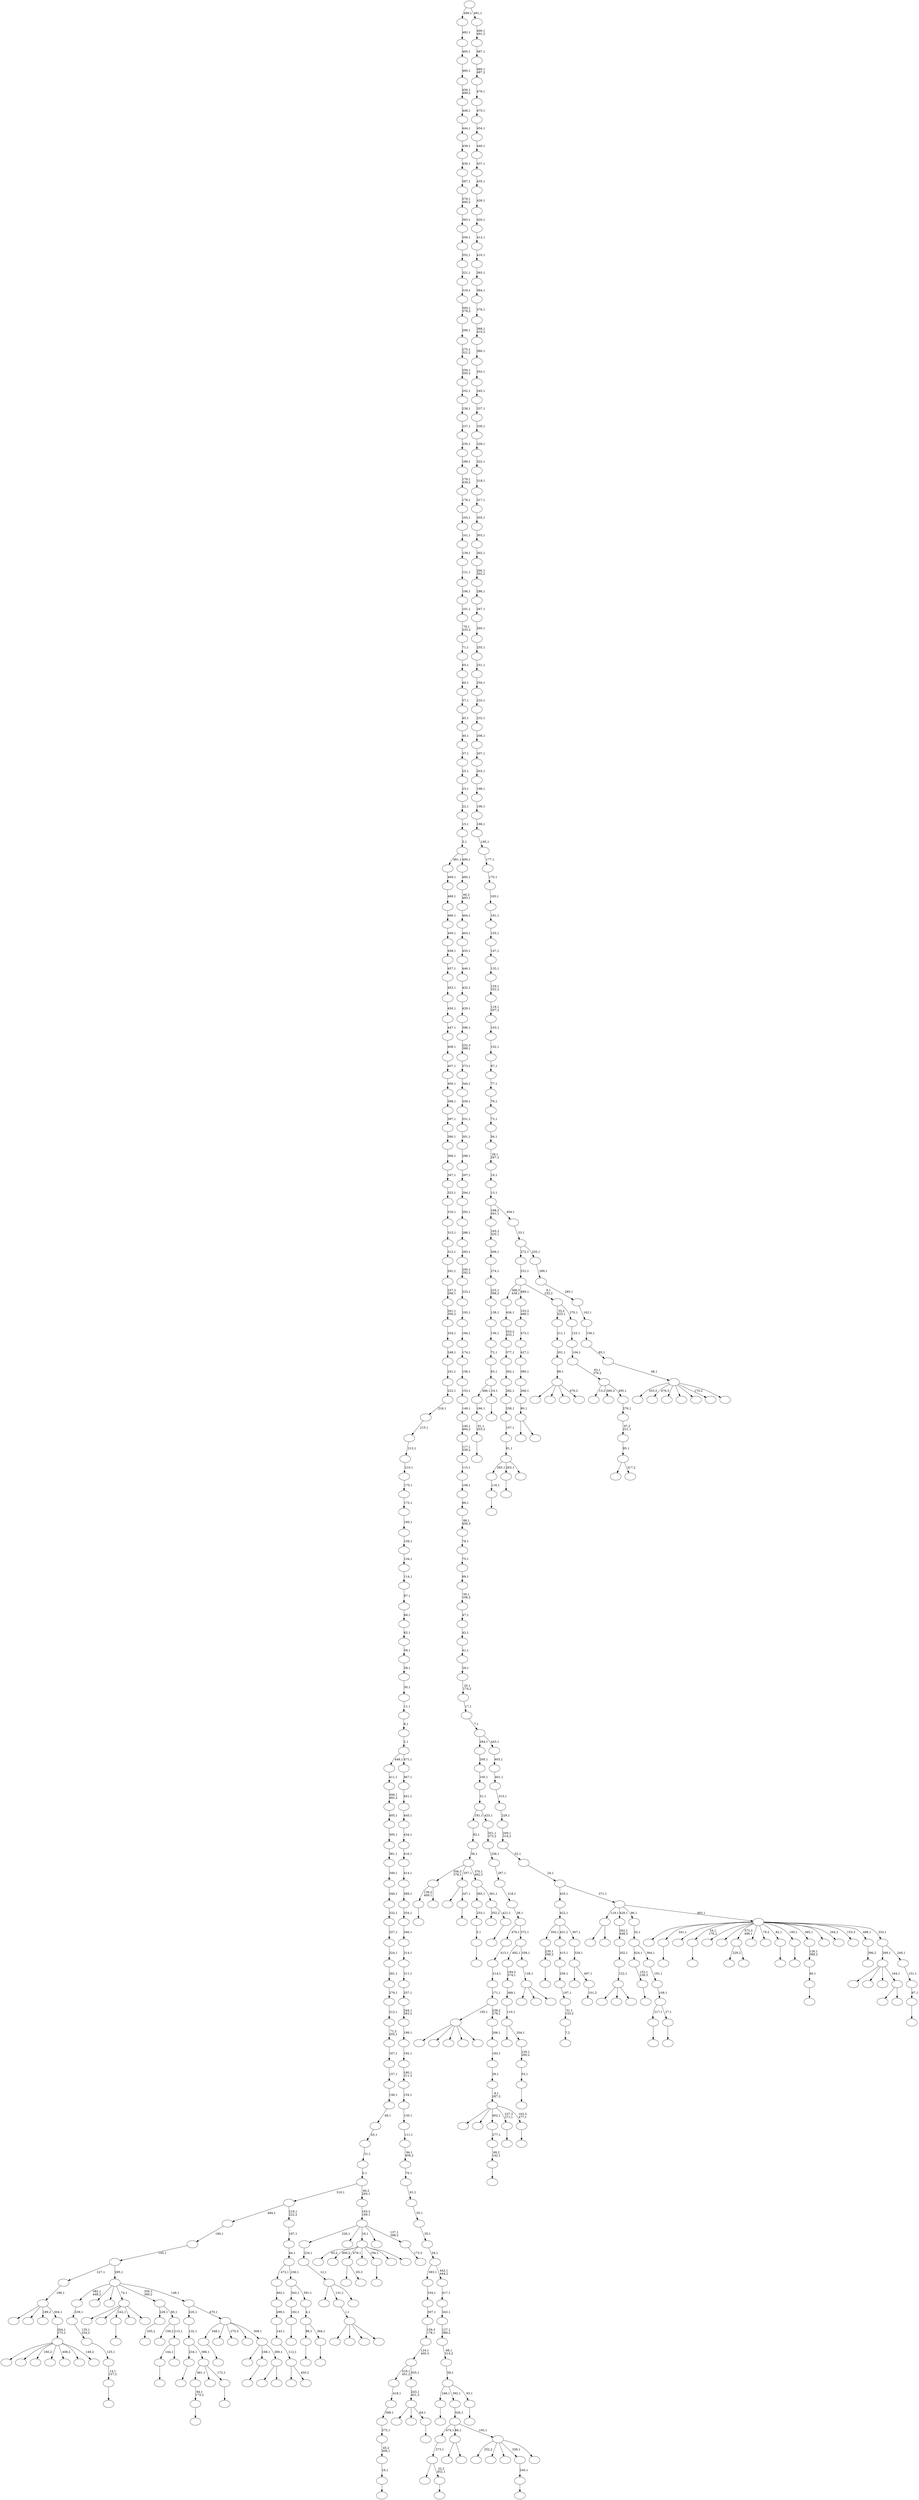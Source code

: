 digraph T {
	650 [label=""]
	649 [label=""]
	648 [label=""]
	647 [label=""]
	646 [label=""]
	645 [label=""]
	644 [label=""]
	643 [label=""]
	642 [label=""]
	641 [label=""]
	640 [label=""]
	639 [label=""]
	638 [label=""]
	637 [label=""]
	636 [label=""]
	635 [label=""]
	634 [label=""]
	633 [label=""]
	632 [label=""]
	631 [label=""]
	630 [label=""]
	629 [label=""]
	628 [label=""]
	627 [label=""]
	626 [label=""]
	625 [label=""]
	624 [label=""]
	623 [label=""]
	622 [label=""]
	621 [label=""]
	620 [label=""]
	619 [label=""]
	618 [label=""]
	617 [label=""]
	616 [label=""]
	615 [label=""]
	614 [label=""]
	613 [label=""]
	612 [label=""]
	611 [label=""]
	610 [label=""]
	609 [label=""]
	608 [label=""]
	607 [label=""]
	606 [label=""]
	605 [label=""]
	604 [label=""]
	603 [label=""]
	602 [label=""]
	601 [label=""]
	600 [label=""]
	599 [label=""]
	598 [label=""]
	597 [label=""]
	596 [label=""]
	595 [label=""]
	594 [label=""]
	593 [label=""]
	592 [label=""]
	591 [label=""]
	590 [label=""]
	589 [label=""]
	588 [label=""]
	587 [label=""]
	586 [label=""]
	585 [label=""]
	584 [label=""]
	583 [label=""]
	582 [label=""]
	581 [label=""]
	580 [label=""]
	579 [label=""]
	578 [label=""]
	577 [label=""]
	576 [label=""]
	575 [label=""]
	574 [label=""]
	573 [label=""]
	572 [label=""]
	571 [label=""]
	570 [label=""]
	569 [label=""]
	568 [label=""]
	567 [label=""]
	566 [label=""]
	565 [label=""]
	564 [label=""]
	563 [label=""]
	562 [label=""]
	561 [label=""]
	560 [label=""]
	559 [label=""]
	558 [label=""]
	557 [label=""]
	556 [label=""]
	555 [label=""]
	554 [label=""]
	553 [label=""]
	552 [label=""]
	551 [label=""]
	550 [label=""]
	549 [label=""]
	548 [label=""]
	547 [label=""]
	546 [label=""]
	545 [label=""]
	544 [label=""]
	543 [label=""]
	542 [label=""]
	541 [label=""]
	540 [label=""]
	539 [label=""]
	538 [label=""]
	537 [label=""]
	536 [label=""]
	535 [label=""]
	534 [label=""]
	533 [label=""]
	532 [label=""]
	531 [label=""]
	530 [label=""]
	529 [label=""]
	528 [label=""]
	527 [label=""]
	526 [label=""]
	525 [label=""]
	524 [label=""]
	523 [label=""]
	522 [label=""]
	521 [label=""]
	520 [label=""]
	519 [label=""]
	518 [label=""]
	517 [label=""]
	516 [label=""]
	515 [label=""]
	514 [label=""]
	513 [label=""]
	512 [label=""]
	511 [label=""]
	510 [label=""]
	509 [label=""]
	508 [label=""]
	507 [label=""]
	506 [label=""]
	505 [label=""]
	504 [label=""]
	503 [label=""]
	502 [label=""]
	501 [label=""]
	500 [label=""]
	499 [label=""]
	498 [label=""]
	497 [label=""]
	496 [label=""]
	495 [label=""]
	494 [label=""]
	493 [label=""]
	492 [label=""]
	491 [label=""]
	490 [label=""]
	489 [label=""]
	488 [label=""]
	487 [label=""]
	486 [label=""]
	485 [label=""]
	484 [label=""]
	483 [label=""]
	482 [label=""]
	481 [label=""]
	480 [label=""]
	479 [label=""]
	478 [label=""]
	477 [label=""]
	476 [label=""]
	475 [label=""]
	474 [label=""]
	473 [label=""]
	472 [label=""]
	471 [label=""]
	470 [label=""]
	469 [label=""]
	468 [label=""]
	467 [label=""]
	466 [label=""]
	465 [label=""]
	464 [label=""]
	463 [label=""]
	462 [label=""]
	461 [label=""]
	460 [label=""]
	459 [label=""]
	458 [label=""]
	457 [label=""]
	456 [label=""]
	455 [label=""]
	454 [label=""]
	453 [label=""]
	452 [label=""]
	451 [label=""]
	450 [label=""]
	449 [label=""]
	448 [label=""]
	447 [label=""]
	446 [label=""]
	445 [label=""]
	444 [label=""]
	443 [label=""]
	442 [label=""]
	441 [label=""]
	440 [label=""]
	439 [label=""]
	438 [label=""]
	437 [label=""]
	436 [label=""]
	435 [label=""]
	434 [label=""]
	433 [label=""]
	432 [label=""]
	431 [label=""]
	430 [label=""]
	429 [label=""]
	428 [label=""]
	427 [label=""]
	426 [label=""]
	425 [label=""]
	424 [label=""]
	423 [label=""]
	422 [label=""]
	421 [label=""]
	420 [label=""]
	419 [label=""]
	418 [label=""]
	417 [label=""]
	416 [label=""]
	415 [label=""]
	414 [label=""]
	413 [label=""]
	412 [label=""]
	411 [label=""]
	410 [label=""]
	409 [label=""]
	408 [label=""]
	407 [label=""]
	406 [label=""]
	405 [label=""]
	404 [label=""]
	403 [label=""]
	402 [label=""]
	401 [label=""]
	400 [label=""]
	399 [label=""]
	398 [label=""]
	397 [label=""]
	396 [label=""]
	395 [label=""]
	394 [label=""]
	393 [label=""]
	392 [label=""]
	391 [label=""]
	390 [label=""]
	389 [label=""]
	388 [label=""]
	387 [label=""]
	386 [label=""]
	385 [label=""]
	384 [label=""]
	383 [label=""]
	382 [label=""]
	381 [label=""]
	380 [label=""]
	379 [label=""]
	378 [label=""]
	377 [label=""]
	376 [label=""]
	375 [label=""]
	374 [label=""]
	373 [label=""]
	372 [label=""]
	371 [label=""]
	370 [label=""]
	369 [label=""]
	368 [label=""]
	367 [label=""]
	366 [label=""]
	365 [label=""]
	364 [label=""]
	363 [label=""]
	362 [label=""]
	361 [label=""]
	360 [label=""]
	359 [label=""]
	358 [label=""]
	357 [label=""]
	356 [label=""]
	355 [label=""]
	354 [label=""]
	353 [label=""]
	352 [label=""]
	351 [label=""]
	350 [label=""]
	349 [label=""]
	348 [label=""]
	347 [label=""]
	346 [label=""]
	345 [label=""]
	344 [label=""]
	343 [label=""]
	342 [label=""]
	341 [label=""]
	340 [label=""]
	339 [label=""]
	338 [label=""]
	337 [label=""]
	336 [label=""]
	335 [label=""]
	334 [label=""]
	333 [label=""]
	332 [label=""]
	331 [label=""]
	330 [label=""]
	329 [label=""]
	328 [label=""]
	327 [label=""]
	326 [label=""]
	325 [label=""]
	324 [label=""]
	323 [label=""]
	322 [label=""]
	321 [label=""]
	320 [label=""]
	319 [label=""]
	318 [label=""]
	317 [label=""]
	316 [label=""]
	315 [label=""]
	314 [label=""]
	313 [label=""]
	312 [label=""]
	311 [label=""]
	310 [label=""]
	309 [label=""]
	308 [label=""]
	307 [label=""]
	306 [label=""]
	305 [label=""]
	304 [label=""]
	303 [label=""]
	302 [label=""]
	301 [label=""]
	300 [label=""]
	299 [label=""]
	298 [label=""]
	297 [label=""]
	296 [label=""]
	295 [label=""]
	294 [label=""]
	293 [label=""]
	292 [label=""]
	291 [label=""]
	290 [label=""]
	289 [label=""]
	288 [label=""]
	287 [label=""]
	286 [label=""]
	285 [label=""]
	284 [label=""]
	283 [label=""]
	282 [label=""]
	281 [label=""]
	280 [label=""]
	279 [label=""]
	278 [label=""]
	277 [label=""]
	276 [label=""]
	275 [label=""]
	274 [label=""]
	273 [label=""]
	272 [label=""]
	271 [label=""]
	270 [label=""]
	269 [label=""]
	268 [label=""]
	267 [label=""]
	266 [label=""]
	265 [label=""]
	264 [label=""]
	263 [label=""]
	262 [label=""]
	261 [label=""]
	260 [label=""]
	259 [label=""]
	258 [label=""]
	257 [label=""]
	256 [label=""]
	255 [label=""]
	254 [label=""]
	253 [label=""]
	252 [label=""]
	251 [label=""]
	250 [label=""]
	249 [label=""]
	248 [label=""]
	247 [label=""]
	246 [label=""]
	245 [label=""]
	244 [label=""]
	243 [label=""]
	242 [label=""]
	241 [label=""]
	240 [label=""]
	239 [label=""]
	238 [label=""]
	237 [label=""]
	236 [label=""]
	235 [label=""]
	234 [label=""]
	233 [label=""]
	232 [label=""]
	231 [label=""]
	230 [label=""]
	229 [label=""]
	228 [label=""]
	227 [label=""]
	226 [label=""]
	225 [label=""]
	224 [label=""]
	223 [label=""]
	222 [label=""]
	221 [label=""]
	220 [label=""]
	219 [label=""]
	218 [label=""]
	217 [label=""]
	216 [label=""]
	215 [label=""]
	214 [label=""]
	213 [label=""]
	212 [label=""]
	211 [label=""]
	210 [label=""]
	209 [label=""]
	208 [label=""]
	207 [label=""]
	206 [label=""]
	205 [label=""]
	204 [label=""]
	203 [label=""]
	202 [label=""]
	201 [label=""]
	200 [label=""]
	199 [label=""]
	198 [label=""]
	197 [label=""]
	196 [label=""]
	195 [label=""]
	194 [label=""]
	193 [label=""]
	192 [label=""]
	191 [label=""]
	190 [label=""]
	189 [label=""]
	188 [label=""]
	187 [label=""]
	186 [label=""]
	185 [label=""]
	184 [label=""]
	183 [label=""]
	182 [label=""]
	181 [label=""]
	180 [label=""]
	179 [label=""]
	178 [label=""]
	177 [label=""]
	176 [label=""]
	175 [label=""]
	174 [label=""]
	173 [label=""]
	172 [label=""]
	171 [label=""]
	170 [label=""]
	169 [label=""]
	168 [label=""]
	167 [label=""]
	166 [label=""]
	165 [label=""]
	164 [label=""]
	163 [label=""]
	162 [label=""]
	161 [label=""]
	160 [label=""]
	159 [label=""]
	158 [label=""]
	157 [label=""]
	156 [label=""]
	155 [label=""]
	154 [label=""]
	153 [label=""]
	152 [label=""]
	151 [label=""]
	150 [label=""]
	149 [label=""]
	148 [label=""]
	147 [label=""]
	146 [label=""]
	145 [label=""]
	144 [label=""]
	143 [label=""]
	142 [label=""]
	141 [label=""]
	140 [label=""]
	139 [label=""]
	138 [label=""]
	137 [label=""]
	136 [label=""]
	135 [label=""]
	134 [label=""]
	133 [label=""]
	132 [label=""]
	131 [label=""]
	130 [label=""]
	129 [label=""]
	128 [label=""]
	127 [label=""]
	126 [label=""]
	125 [label=""]
	124 [label=""]
	123 [label=""]
	122 [label=""]
	121 [label=""]
	120 [label=""]
	119 [label=""]
	118 [label=""]
	117 [label=""]
	116 [label=""]
	115 [label=""]
	114 [label=""]
	113 [label=""]
	112 [label=""]
	111 [label=""]
	110 [label=""]
	109 [label=""]
	108 [label=""]
	107 [label=""]
	106 [label=""]
	105 [label=""]
	104 [label=""]
	103 [label=""]
	102 [label=""]
	101 [label=""]
	100 [label=""]
	99 [label=""]
	98 [label=""]
	97 [label=""]
	96 [label=""]
	95 [label=""]
	94 [label=""]
	93 [label=""]
	92 [label=""]
	91 [label=""]
	90 [label=""]
	89 [label=""]
	88 [label=""]
	87 [label=""]
	86 [label=""]
	85 [label=""]
	84 [label=""]
	83 [label=""]
	82 [label=""]
	81 [label=""]
	80 [label=""]
	79 [label=""]
	78 [label=""]
	77 [label=""]
	76 [label=""]
	75 [label=""]
	74 [label=""]
	73 [label=""]
	72 [label=""]
	71 [label=""]
	70 [label=""]
	69 [label=""]
	68 [label=""]
	67 [label=""]
	66 [label=""]
	65 [label=""]
	64 [label=""]
	63 [label=""]
	62 [label=""]
	61 [label=""]
	60 [label=""]
	59 [label=""]
	58 [label=""]
	57 [label=""]
	56 [label=""]
	55 [label=""]
	54 [label=""]
	53 [label=""]
	52 [label=""]
	51 [label=""]
	50 [label=""]
	49 [label=""]
	48 [label=""]
	47 [label=""]
	46 [label=""]
	45 [label=""]
	44 [label=""]
	43 [label=""]
	42 [label=""]
	41 [label=""]
	40 [label=""]
	39 [label=""]
	38 [label=""]
	37 [label=""]
	36 [label=""]
	35 [label=""]
	34 [label=""]
	33 [label=""]
	32 [label=""]
	31 [label=""]
	30 [label=""]
	29 [label=""]
	28 [label=""]
	27 [label=""]
	26 [label=""]
	25 [label=""]
	24 [label=""]
	23 [label=""]
	22 [label=""]
	21 [label=""]
	20 [label=""]
	19 [label=""]
	18 [label=""]
	17 [label=""]
	16 [label=""]
	15 [label=""]
	14 [label=""]
	13 [label=""]
	12 [label=""]
	11 [label=""]
	10 [label=""]
	9 [label=""]
	8 [label=""]
	7 [label=""]
	6 [label=""]
	5 [label=""]
	4 [label=""]
	3 [label=""]
	2 [label=""]
	1 [label=""]
	0 [label=""]
	648 -> 649 [label=""]
	645 -> 646 [label=""]
	638 -> 639 [label=""]
	633 -> 634 [label=""]
	632 -> 633 [label="116,1"]
	621 -> 622 [label=""]
	620 -> 621 [label="84,1\n173,2"]
	618 -> 619 [label=""]
	617 -> 618 [label="14,1\n157,2"]
	616 -> 617 [label="125,1"]
	615 -> 616 [label="135,1\n254,2"]
	614 -> 615 [label="239,1"]
	612 -> 613 [label=""]
	606 -> 607 [label=""]
	605 -> 606 [label="5,1"]
	604 -> 605 [label="253,1"]
	600 -> 645 [label="139,2\n409,1"]
	600 -> 601 [label=""]
	598 -> 631 [label="229,2"]
	598 -> 599 [label=""]
	593 -> 594 [label=""]
	580 -> 581 [label=""]
	577 -> 578 [label=""]
	576 -> 577 [label="69,2\n142,1"]
	575 -> 576 [label="277,1"]
	571 -> 572 [label=""]
	570 -> 571 [label="16,1"]
	569 -> 570 [label="45,2\n309,1"]
	568 -> 569 [label="375,1"]
	567 -> 568 [label="399,1"]
	566 -> 567 [label="418,1"]
	560 -> 602 [label=""]
	560 -> 596 [label=""]
	560 -> 574 [label=""]
	560 -> 561 [label=""]
	559 -> 560 [label="1,1"]
	556 -> 557 [label=""]
	555 -> 556 [label="152,1\n238,3"]
	553 -> 610 [label=""]
	553 -> 554 [label=""]
	549 -> 550 [label=""]
	545 -> 546 [label=""]
	544 -> 545 [label="230,1\n298,2"]
	542 -> 543 [label="7,2"]
	541 -> 542 [label="51,1\n153,2"]
	540 -> 541 [label="197,1"]
	539 -> 540 [label="256,1"]
	538 -> 539 [label="415,1"]
	536 -> 537 [label=""]
	535 -> 597 [label=""]
	535 -> 536 [label="22,2\n452,1"]
	534 -> 535 [label="273,1"]
	531 -> 532 [label=""]
	530 -> 531 [label="81,1\n203,2"]
	529 -> 530 [label="166,1"]
	527 -> 528 [label=""]
	524 -> 525 [label=""]
	519 -> 632 [label="265,1"]
	519 -> 549 [label="263,1"]
	519 -> 520 [label=""]
	518 -> 519 [label="91,1"]
	517 -> 518 [label="107,1"]
	516 -> 517 [label="258,1"]
	515 -> 516 [label="282,1"]
	514 -> 515 [label="362,1"]
	513 -> 514 [label="377,1"]
	512 -> 513 [label="353,2\n433,1"]
	511 -> 512 [label="436,1"]
	508 -> 644 [label=""]
	508 -> 509 [label="65,3"]
	506 -> 590 [label=""]
	506 -> 507 [label=""]
	505 -> 506 [label="80,1"]
	504 -> 505 [label="266,1"]
	503 -> 504 [label="380,1"]
	502 -> 503 [label="427,1"]
	501 -> 502 [label="473,1"]
	500 -> 501 [label="103,2\n488,1"]
	495 -> 496 [label="101,2"]
	494 -> 548 [label=""]
	494 -> 495 [label="497,1"]
	493 -> 494 [label="328,1"]
	492 -> 544 [label="350,1"]
	492 -> 538 [label="431,1"]
	492 -> 493 [label="367,1"]
	491 -> 492 [label="422,1"]
	489 -> 490 [label=""]
	487 -> 637 [label=""]
	487 -> 559 [label="131,1"]
	487 -> 488 [label=""]
	486 -> 487 [label="12,1"]
	485 -> 486 [label="224,1"]
	482 -> 483 [label=""]
	481 -> 521 [label=""]
	481 -> 482 [label="247,1"]
	478 -> 479 [label=""]
	475 -> 476 [label=""]
	472 -> 473 [label=""]
	471 -> 472 [label="182,1"]
	469 -> 636 [label=""]
	469 -> 523 [label=""]
	469 -> 474 [label=""]
	469 -> 470 [label="476,2"]
	468 -> 469 [label="88,1"]
	467 -> 468 [label="201,1"]
	466 -> 467 [label="211,1"]
	463 -> 464 [label=""]
	461 -> 462 [label=""]
	459 -> 460 [label=""]
	458 -> 459 [label="46,1"]
	457 -> 458 [label="126,1\n388,2"]
	454 -> 522 [label=""]
	454 -> 455 [label="317,2"]
	453 -> 454 [label="95,1"]
	452 -> 453 [label="97,2\n221,1"]
	451 -> 452 [label="276,1"]
	450 -> 588 [label="13,2"]
	450 -> 552 [label="360,2"]
	450 -> 451 [label="495,1"]
	449 -> 450 [label="83,1\n376,2"]
	448 -> 449 [label="104,1"]
	447 -> 448 [label="123,1"]
	446 -> 466 [label="33,2\n325,1"]
	446 -> 447 [label="270,1"]
	445 -> 511 [label="368,3\n438,1"]
	445 -> 500 [label="489,1"]
	445 -> 446 [label="6,1\n232,2"]
	444 -> 445 [label="231,1"]
	442 -> 443 [label="205,2"]
	440 -> 441 [label=""]
	439 -> 609 [label=""]
	439 -> 583 [label=""]
	439 -> 440 [label="64,1"]
	438 -> 439 [label="243,1\n451,3"]
	437 -> 566 [label="419,1\n451,2"]
	437 -> 438 [label="355,1"]
	436 -> 437 [label="124,1\n400,3"]
	435 -> 436 [label="159,3\n178,1"]
	434 -> 435 [label="307,1"]
	433 -> 434 [label="334,1"]
	429 -> 629 [label=""]
	429 -> 499 [label=""]
	429 -> 430 [label=""]
	428 -> 429 [label="122,1"]
	427 -> 428 [label="202,1"]
	426 -> 427 [label="262,1\n448,3"]
	424 -> 425 [label=""]
	421 -> 584 [label=""]
	421 -> 422 [label=""]
	418 -> 547 [label=""]
	418 -> 419 [label="450,2"]
	417 -> 418 [label="112,1"]
	416 -> 417 [label="143,1"]
	415 -> 416 [label="299,1"]
	414 -> 415 [label="462,1"]
	412 -> 413 [label=""]
	411 -> 612 [label="217,1"]
	411 -> 412 [label="27,1"]
	410 -> 411 [label="109,1"]
	409 -> 410 [label="191,1"]
	408 -> 555 [label="424,1"]
	408 -> 409 [label="364,1"]
	407 -> 408 [label="32,1"]
	405 -> 406 [label=""]
	404 -> 405 [label="240,1"]
	399 -> 400 [label=""]
	398 -> 628 [label="352,2"]
	398 -> 399 [label="421,1"]
	397 -> 604 [label="365,1"]
	397 -> 398 [label="361,1"]
	396 -> 600 [label="356,3\n378,1"]
	396 -> 481 [label="357,1"]
	396 -> 397 [label="370,1\n482,3"]
	395 -> 396 [label="36,1"]
	394 -> 395 [label="92,1"]
	386 -> 387 [label=""]
	385 -> 620 [label="461,1"]
	385 -> 431 [label=""]
	385 -> 386 [label="172,1"]
	384 -> 478 [label="234,1"]
	384 -> 385 [label="386,1"]
	383 -> 384 [label="132,1"]
	381 -> 647 [label=""]
	381 -> 642 [label=""]
	381 -> 551 [label=""]
	381 -> 497 [label=""]
	381 -> 382 [label=""]
	378 -> 379 [label=""]
	376 -> 377 [label=""]
	375 -> 376 [label="53,1"]
	374 -> 375 [label="120,1\n200,2"]
	373 -> 562 [label=""]
	373 -> 374 [label="204,1"]
	372 -> 373 [label="110,1"]
	371 -> 372 [label="369,1"]
	370 -> 371 [label="184,2\n374,1"]
	368 -> 626 [label=""]
	368 -> 624 [label=""]
	368 -> 563 [label="160,2"]
	368 -> 558 [label=""]
	368 -> 477 [label="408,2"]
	368 -> 389 [label=""]
	368 -> 369 [label="148,2"]
	367 -> 368 [label="264,1\n275,2"]
	366 -> 641 [label=""]
	366 -> 623 [label=""]
	366 -> 432 [label="189,2"]
	366 -> 367 [label="304,1"]
	365 -> 366 [label="186,1"]
	362 -> 363 [label="396,2"]
	360 -> 627 [label=""]
	360 -> 582 [label=""]
	360 -> 580 [label="242,1"]
	360 -> 465 [label=""]
	360 -> 361 [label=""]
	358 -> 378 [label="144,1"]
	358 -> 359 [label=""]
	357 -> 573 [label="159,2"]
	357 -> 358 [label="113,1"]
	356 -> 442 [label="228,1"]
	356 -> 357 [label="90,1"]
	354 -> 608 [label="65,2"]
	354 -> 586 [label="400,2"]
	354 -> 508 [label="478,1"]
	354 -> 484 [label=""]
	354 -> 463 [label="194,1"]
	354 -> 391 [label=""]
	354 -> 355 [label=""]
	352 -> 353 [label=""]
	351 -> 611 [label=""]
	351 -> 595 [label=""]
	351 -> 575 [label="402,1"]
	351 -> 424 [label="237,3\n271,1"]
	351 -> 352 [label="163,3\n477,1"]
	350 -> 351 [label="8,1\n287,2"]
	349 -> 350 [label="29,1"]
	348 -> 349 [label="183,1"]
	347 -> 348 [label="206,1"]
	346 -> 381 [label="150,1"]
	346 -> 347 [label="238,2\n278,1"]
	345 -> 346 [label="171,1"]
	344 -> 345 [label="214,1"]
	343 -> 344 [label="413,1"]
	341 -> 589 [label=""]
	341 -> 342 [label=""]
	340 -> 533 [label=""]
	340 -> 524 [label="168,1"]
	340 -> 341 [label="280,1"]
	339 -> 593 [label="348,1"]
	339 -> 591 [label=""]
	339 -> 510 [label="275,3"]
	339 -> 401 [label=""]
	339 -> 340 [label="308,1"]
	338 -> 383 [label="220,1"]
	338 -> 339 [label="470,1"]
	337 -> 614 [label="382,1\n448,2"]
	337 -> 564 [label=""]
	337 -> 498 [label=""]
	337 -> 360 [label="74,1"]
	337 -> 356 [label="359,1\n366,2"]
	337 -> 338 [label="146,1"]
	336 -> 365 [label="227,1"]
	336 -> 337 [label="295,1"]
	335 -> 336 [label="145,1"]
	334 -> 335 [label="190,1"]
	332 -> 585 [label=""]
	332 -> 390 [label=""]
	332 -> 333 [label=""]
	331 -> 332 [label="128,1"]
	330 -> 370 [label="492,1"]
	330 -> 331 [label="358,1"]
	329 -> 343 [label="479,1"]
	329 -> 330 [label="372,1"]
	328 -> 329 [label="38,1"]
	327 -> 328 [label="218,1"]
	326 -> 327 [label="287,1"]
	325 -> 326 [label="336,1"]
	324 -> 325 [label="351,1\n373,2"]
	323 -> 394 [label="181,1"]
	323 -> 324 [label="423,1"]
	322 -> 323 [label="31,1"]
	321 -> 322 [label="100,1"]
	320 -> 321 [label="200,1"]
	317 -> 640 [label="252,2"]
	317 -> 579 [label=""]
	317 -> 420 [label=""]
	317 -> 404 [label="338,1"]
	317 -> 318 [label=""]
	316 -> 534 [label="474,1"]
	316 -> 421 [label="86,1"]
	316 -> 317 [label="105,1"]
	315 -> 316 [label="326,1"]
	313 -> 314 [label=""]
	312 -> 527 [label="98,1"]
	312 -> 313 [label="394,1"]
	311 -> 312 [label="4,1"]
	310 -> 471 [label="342,1"]
	310 -> 311 [label="391,1"]
	309 -> 414 [label="472,1"]
	309 -> 310 [label="236,1"]
	308 -> 309 [label="44,1"]
	307 -> 308 [label="187,1"]
	306 -> 334 [label="484,1"]
	306 -> 307 [label="219,1\n222,2"]
	304 -> 305 [label="173,3"]
	303 -> 485 [label="226,1"]
	303 -> 380 [label=""]
	303 -> 354 [label="18,1"]
	303 -> 319 [label=""]
	303 -> 304 [label="137,1\n398,2"]
	302 -> 303 [label="163,2\n169,1"]
	301 -> 306 [label="310,1"]
	301 -> 302 [label="60,2\n293,1"]
	300 -> 301 [label="0,1"]
	299 -> 300 [label="21,1"]
	298 -> 299 [label="43,1"]
	297 -> 298 [label="49,1"]
	296 -> 297 [label="148,1"]
	295 -> 296 [label="157,1"]
	294 -> 295 [label="167,1"]
	293 -> 294 [label="71,2\n205,1"]
	292 -> 293 [label="212,1"]
	291 -> 292 [label="279,1"]
	290 -> 291 [label="281,1"]
	289 -> 290 [label="324,1"]
	288 -> 289 [label="327,1"]
	287 -> 288 [label="332,1"]
	286 -> 287 [label="340,1"]
	285 -> 286 [label="349,1"]
	284 -> 285 [label="381,1"]
	283 -> 284 [label="395,1"]
	282 -> 283 [label="405,1"]
	281 -> 282 [label="406,1\n482,2"]
	280 -> 281 [label="411,1"]
	278 -> 279 [label=""]
	277 -> 489 [label="246,1"]
	277 -> 315 [label="392,1"]
	277 -> 278 [label="93,1"]
	276 -> 277 [label="58,1"]
	275 -> 276 [label="68,1\n314,2"]
	274 -> 275 [label="127,1\n389,2"]
	273 -> 274 [label="343,1"]
	272 -> 273 [label="417,1"]
	271 -> 433 [label="383,1"]
	271 -> 272 [label="442,1\n444,2"]
	270 -> 271 [label="34,1"]
	269 -> 270 [label="35,1"]
	268 -> 269 [label="55,1"]
	267 -> 268 [label="61,1"]
	266 -> 267 [label="70,1"]
	265 -> 266 [label="94,1\n456,2"]
	264 -> 265 [label="111,1"]
	263 -> 264 [label="130,1"]
	262 -> 263 [label="154,1"]
	261 -> 262 [label="180,1\n311,2"]
	260 -> 261 [label="192,1"]
	259 -> 260 [label="199,1"]
	258 -> 259 [label="244,1\n363,2"]
	257 -> 258 [label="257,1"]
	256 -> 257 [label="311,1"]
	255 -> 256 [label="314,1"]
	254 -> 255 [label="346,1"]
	253 -> 254 [label="354,1"]
	252 -> 253 [label="389,1"]
	251 -> 252 [label="414,1"]
	250 -> 251 [label="416,1"]
	249 -> 250 [label="434,1"]
	248 -> 249 [label="445,1"]
	247 -> 248 [label="451,1"]
	246 -> 247 [label="467,1"]
	245 -> 280 [label="449,1"]
	245 -> 246 [label="471,1"]
	244 -> 245 [label="2,1"]
	243 -> 244 [label="9,1"]
	242 -> 243 [label="11,1"]
	241 -> 242 [label="30,1"]
	240 -> 241 [label="39,1"]
	239 -> 240 [label="59,1"]
	238 -> 239 [label="62,1"]
	237 -> 238 [label="66,1"]
	236 -> 237 [label="87,1"]
	235 -> 236 [label="114,1"]
	234 -> 235 [label="134,1"]
	233 -> 234 [label="159,1"]
	232 -> 233 [label="160,1"]
	231 -> 232 [label="173,1"]
	230 -> 231 [label="175,1"]
	229 -> 230 [label="210,1"]
	228 -> 229 [label="213,1"]
	227 -> 228 [label="215,1"]
	226 -> 227 [label="216,1"]
	225 -> 226 [label="222,1"]
	224 -> 225 [label="241,1"]
	223 -> 224 [label="248,1"]
	222 -> 223 [label="254,1"]
	221 -> 222 [label="261,1\n356,2"]
	220 -> 221 [label="237,2\n268,1"]
	219 -> 220 [label="291,1"]
	218 -> 219 [label="312,1"]
	217 -> 218 [label="313,1"]
	216 -> 217 [label="316,1"]
	215 -> 216 [label="323,1"]
	214 -> 215 [label="347,1"]
	213 -> 214 [label="366,1"]
	212 -> 213 [label="390,1"]
	211 -> 212 [label="397,1"]
	210 -> 211 [label="398,1"]
	209 -> 210 [label="400,1"]
	208 -> 209 [label="407,1"]
	207 -> 208 [label="408,1"]
	206 -> 207 [label="447,1"]
	205 -> 206 [label="450,1"]
	204 -> 205 [label="453,1"]
	203 -> 204 [label="457,1"]
	202 -> 203 [label="458,1"]
	201 -> 202 [label="459,1"]
	200 -> 201 [label="466,1"]
	199 -> 200 [label="468,1"]
	198 -> 199 [label="469,1"]
	196 -> 630 [label=""]
	196 -> 197 [label=""]
	195 -> 526 [label=""]
	195 -> 403 [label=""]
	195 -> 364 [label=""]
	195 -> 196 [label="164,1"]
	193 -> 194 [label=""]
	192 -> 529 [label="486,1"]
	192 -> 193 [label="10,1"]
	191 -> 192 [label="63,1"]
	190 -> 191 [label="72,1"]
	189 -> 190 [label="136,1"]
	188 -> 189 [label="138,1"]
	187 -> 188 [label="225,1\n368,2"]
	186 -> 187 [label="274,1"]
	185 -> 186 [label="306,1"]
	184 -> 185 [label="165,2\n320,1"]
	182 -> 183 [label=""]
	181 -> 182 [label="67,1"]
	180 -> 181 [label="151,1"]
	179 -> 195 [label="269,1"]
	179 -> 180 [label="249,1"]
	178 -> 650 [label=""]
	178 -> 648 [label="341,1"]
	178 -> 643 [label=""]
	178 -> 638 [label="54,1\n176,2"]
	178 -> 625 [label=""]
	178 -> 603 [label=""]
	178 -> 598 [label="373,3\n496,1"]
	178 -> 587 [label=""]
	178 -> 565 [label="78,2"]
	178 -> 475 [label="82,1"]
	178 -> 461 [label="195,1"]
	178 -> 457 [label="385,1"]
	178 -> 423 [label=""]
	178 -> 393 [label="294,2"]
	178 -> 392 [label="153,3"]
	178 -> 362 [label="498,1"]
	178 -> 179 [label="333,1"]
	177 -> 553 [label="119,1"]
	177 -> 426 [label="428,1"]
	177 -> 407 [label="96,1"]
	177 -> 178 [label="493,1"]
	176 -> 491 [label="425,1"]
	176 -> 177 [label="371,1"]
	175 -> 176 [label="24,1"]
	174 -> 175 [label="52,1"]
	173 -> 174 [label="209,1\n319,2"]
	172 -> 173 [label="229,1"]
	171 -> 172 [label="315,1"]
	170 -> 171 [label="401,1"]
	169 -> 170 [label="403,1"]
	168 -> 320 [label="284,1"]
	168 -> 169 [label="443,1"]
	167 -> 168 [label="7,1"]
	166 -> 167 [label="17,1"]
	165 -> 166 [label="20,1\n174,2"]
	164 -> 165 [label="26,1"]
	163 -> 164 [label="41,1"]
	162 -> 163 [label="42,1"]
	161 -> 162 [label="47,1"]
	160 -> 161 [label="50,1\n106,2"]
	159 -> 160 [label="69,1"]
	158 -> 159 [label="75,1"]
	157 -> 158 [label="78,1"]
	156 -> 157 [label="89,1\n456,3"]
	155 -> 156 [label="99,1"]
	154 -> 155 [label="108,1"]
	153 -> 154 [label="115,1"]
	152 -> 153 [label="117,1\n339,2"]
	151 -> 152 [label="140,1\n464,2"]
	150 -> 151 [label="149,1"]
	149 -> 150 [label="153,1"]
	148 -> 149 [label="158,1"]
	147 -> 148 [label="174,1"]
	146 -> 147 [label="184,1"]
	145 -> 146 [label="193,1"]
	144 -> 145 [label="223,1"]
	143 -> 144 [label="245,1\n292,2"]
	142 -> 143 [label="283,1"]
	141 -> 142 [label="288,1"]
	140 -> 141 [label="292,1"]
	139 -> 140 [label="294,1"]
	138 -> 139 [label="297,1"]
	137 -> 138 [label="298,1"]
	136 -> 137 [label="301,1"]
	135 -> 136 [label="331,1"]
	134 -> 135 [label="339,1"]
	133 -> 134 [label="344,1"]
	132 -> 133 [label="373,1"]
	131 -> 132 [label="252,3\n388,1"]
	130 -> 131 [label="396,1"]
	129 -> 130 [label="429,1"]
	128 -> 129 [label="432,1"]
	127 -> 128 [label="446,1"]
	126 -> 127 [label="455,1"]
	125 -> 126 [label="463,1"]
	124 -> 125 [label="464,1"]
	123 -> 124 [label="60,3\n483,1"]
	122 -> 123 [label="485,1"]
	121 -> 198 [label="481,1"]
	121 -> 122 [label="494,1"]
	120 -> 121 [label="3,1"]
	119 -> 120 [label="15,1"]
	118 -> 119 [label="22,1"]
	117 -> 118 [label="23,1"]
	116 -> 117 [label="25,1"]
	115 -> 116 [label="37,1"]
	114 -> 115 [label="40,1"]
	113 -> 114 [label="45,1"]
	112 -> 113 [label="57,1"]
	111 -> 112 [label="60,1"]
	110 -> 111 [label="65,1"]
	109 -> 110 [label="71,1"]
	108 -> 109 [label="79,1\n235,2"]
	107 -> 108 [label="101,1"]
	106 -> 107 [label="106,1"]
	105 -> 106 [label="121,1"]
	104 -> 105 [label="139,1"]
	103 -> 104 [label="141,1"]
	102 -> 103 [label="163,1"]
	101 -> 102 [label="176,1"]
	100 -> 101 [label="179,1\n439,2"]
	99 -> 100 [label="189,1"]
	98 -> 99 [label="235,1"]
	97 -> 98 [label="237,1"]
	96 -> 97 [label="238,1"]
	95 -> 96 [label="252,1"]
	94 -> 95 [label="259,1\n300,2"]
	93 -> 94 [label="275,1\n321,2"]
	92 -> 93 [label="296,1"]
	91 -> 92 [label="300,1\n379,2"]
	90 -> 91 [label="319,1"]
	89 -> 90 [label="321,1"]
	88 -> 89 [label="352,1"]
	87 -> 88 [label="356,1"]
	86 -> 87 [label="363,1"]
	85 -> 86 [label="379,1\n460,2"]
	84 -> 85 [label="387,1"]
	83 -> 84 [label="430,1"]
	82 -> 83 [label="439,1"]
	81 -> 82 [label="444,1"]
	80 -> 81 [label="448,1"]
	79 -> 80 [label="456,1\n499,2"]
	78 -> 79 [label="460,1"]
	77 -> 78 [label="465,1"]
	76 -> 77 [label="482,1"]
	74 -> 635 [label="353,3"]
	74 -> 592 [label="476,3"]
	74 -> 480 [label=""]
	74 -> 456 [label=""]
	74 -> 402 [label=""]
	74 -> 388 [label="170,2"]
	74 -> 75 [label=""]
	73 -> 74 [label="48,1"]
	72 -> 73 [label="85,1"]
	71 -> 72 [label="156,1"]
	70 -> 71 [label="162,1"]
	69 -> 70 [label="285,1"]
	68 -> 69 [label="289,1"]
	67 -> 444 [label="272,1"]
	67 -> 68 [label="335,1"]
	66 -> 67 [label="33,1"]
	65 -> 184 [label="198,2\n441,1"]
	65 -> 66 [label="404,1"]
	64 -> 65 [label="13,1"]
	63 -> 64 [label="19,1"]
	62 -> 63 [label="28,1\n267,2"]
	61 -> 62 [label="56,1"]
	60 -> 61 [label="73,1"]
	59 -> 60 [label="76,1"]
	58 -> 59 [label="77,1"]
	57 -> 58 [label="97,1"]
	56 -> 57 [label="102,1"]
	55 -> 56 [label="103,1"]
	54 -> 55 [label="118,1\n207,2"]
	53 -> 54 [label="129,1\n322,2"]
	52 -> 53 [label="133,1"]
	51 -> 52 [label="147,1"]
	50 -> 51 [label="155,1"]
	49 -> 50 [label="161,1"]
	48 -> 49 [label="165,1"]
	47 -> 48 [label="170,1"]
	46 -> 47 [label="177,1"]
	45 -> 46 [label="185,1"]
	44 -> 45 [label="188,1"]
	43 -> 44 [label="196,1"]
	42 -> 43 [label="198,1"]
	41 -> 42 [label="203,1"]
	40 -> 41 [label="207,1"]
	39 -> 40 [label="208,1"]
	38 -> 39 [label="232,1"]
	37 -> 38 [label="233,1"]
	36 -> 37 [label="250,1"]
	35 -> 36 [label="251,1"]
	34 -> 35 [label="255,1"]
	33 -> 34 [label="260,1"]
	32 -> 33 [label="267,1"]
	31 -> 32 [label="286,1"]
	30 -> 31 [label="290,1\n302,2"]
	29 -> 30 [label="302,1"]
	28 -> 29 [label="303,1"]
	27 -> 28 [label="305,1"]
	26 -> 27 [label="317,1"]
	25 -> 26 [label="318,1"]
	24 -> 25 [label="322,1"]
	23 -> 24 [label="329,1"]
	22 -> 23 [label="330,1"]
	21 -> 22 [label="337,1"]
	20 -> 21 [label="345,1"]
	19 -> 20 [label="353,1"]
	18 -> 19 [label="360,1"]
	17 -> 18 [label="368,1\n410,2"]
	16 -> 17 [label="376,1"]
	15 -> 16 [label="384,1"]
	14 -> 15 [label="393,1"]
	13 -> 14 [label="410,1"]
	12 -> 13 [label="412,1"]
	11 -> 12 [label="420,1"]
	10 -> 11 [label="426,1"]
	9 -> 10 [label="435,1"]
	8 -> 9 [label="437,1"]
	7 -> 8 [label="440,1"]
	6 -> 7 [label="454,1"]
	5 -> 6 [label="475,1"]
	4 -> 5 [label="476,1"]
	3 -> 4 [label="480,1\n487,2"]
	2 -> 3 [label="487,1"]
	1 -> 2 [label="490,1\n491,2"]
	0 -> 76 [label="499,1"]
	0 -> 1 [label="491,1"]
}
